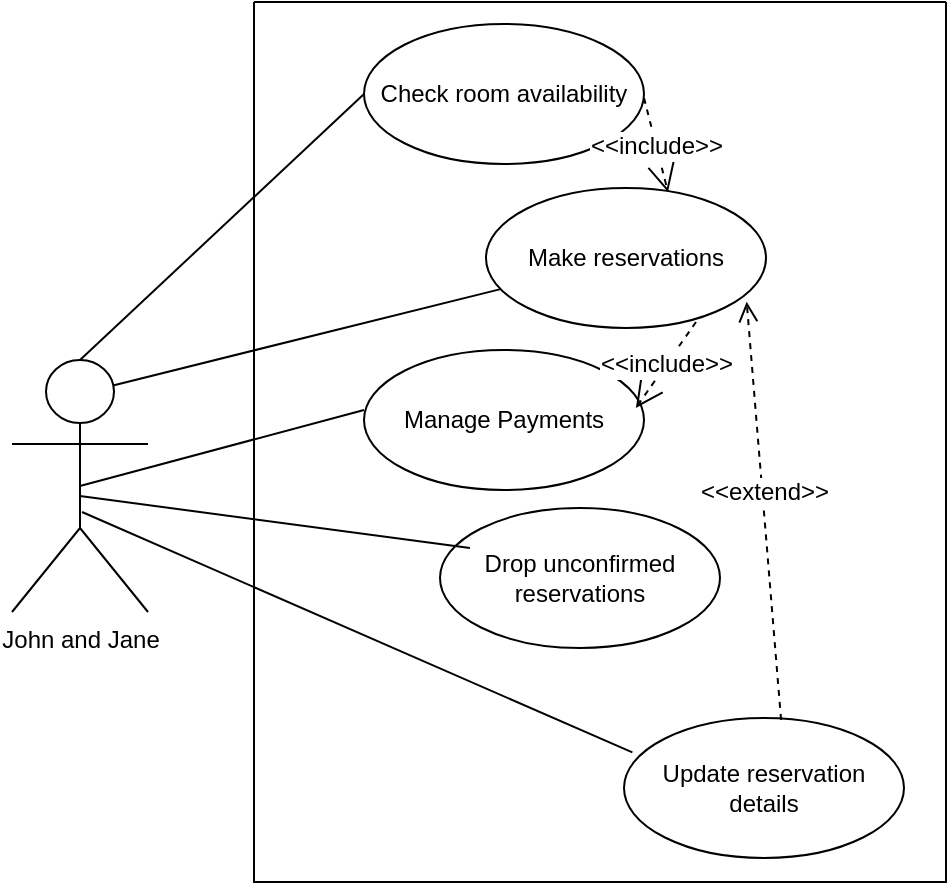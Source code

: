 <mxfile version="26.0.7">
  <diagram name="Page-1" id="kYqLIcHNMrU1wzqXKv6H">
    <mxGraphModel dx="1272" dy="656" grid="0" gridSize="10" guides="1" tooltips="1" connect="1" arrows="1" fold="1" page="0" pageScale="1" pageWidth="850" pageHeight="1100" math="0" shadow="0">
      <root>
        <mxCell id="0" />
        <mxCell id="1" parent="0" />
        <mxCell id="VH4D4ILNZe0VZ_pKSqMK-8" value="John and Jane" style="shape=umlActor;verticalLabelPosition=bottom;verticalAlign=top;html=1;" vertex="1" parent="1">
          <mxGeometry x="-494" y="535" width="68" height="126" as="geometry" />
        </mxCell>
        <mxCell id="VH4D4ILNZe0VZ_pKSqMK-9" value="Check room availability" style="ellipse;whiteSpace=wrap;html=1;" vertex="1" parent="1">
          <mxGeometry x="-318" y="367" width="140" height="70" as="geometry" />
        </mxCell>
        <mxCell id="VH4D4ILNZe0VZ_pKSqMK-11" value="Manage Payments" style="ellipse;whiteSpace=wrap;html=1;" vertex="1" parent="1">
          <mxGeometry x="-318" y="530" width="140" height="70" as="geometry" />
        </mxCell>
        <mxCell id="VH4D4ILNZe0VZ_pKSqMK-19" value="" style="swimlane;startSize=0;" vertex="1" parent="1">
          <mxGeometry x="-373" y="356" width="346" height="440" as="geometry" />
        </mxCell>
        <mxCell id="VH4D4ILNZe0VZ_pKSqMK-13" value="Update reservation details" style="ellipse;whiteSpace=wrap;html=1;" vertex="1" parent="VH4D4ILNZe0VZ_pKSqMK-19">
          <mxGeometry x="185" y="358" width="140" height="70" as="geometry" />
        </mxCell>
        <mxCell id="VH4D4ILNZe0VZ_pKSqMK-12" value="Drop unconfirmed reservations" style="ellipse;whiteSpace=wrap;html=1;" vertex="1" parent="VH4D4ILNZe0VZ_pKSqMK-19">
          <mxGeometry x="93" y="253" width="140" height="70" as="geometry" />
        </mxCell>
        <mxCell id="VH4D4ILNZe0VZ_pKSqMK-10" value="Make reservations" style="ellipse;whiteSpace=wrap;html=1;" vertex="1" parent="VH4D4ILNZe0VZ_pKSqMK-19">
          <mxGeometry x="116" y="93" width="140" height="70" as="geometry" />
        </mxCell>
        <mxCell id="VH4D4ILNZe0VZ_pKSqMK-26" value="&amp;lt;&amp;lt;extend&amp;gt;&amp;gt;" style="html=1;verticalAlign=bottom;endArrow=open;dashed=1;endSize=8;curved=0;rounded=0;fontSize=12;exitX=0.561;exitY=0.013;exitDx=0;exitDy=0;exitPerimeter=0;entryX=0.931;entryY=0.813;entryDx=0;entryDy=0;entryPerimeter=0;" edge="1" parent="VH4D4ILNZe0VZ_pKSqMK-19" source="VH4D4ILNZe0VZ_pKSqMK-13" target="VH4D4ILNZe0VZ_pKSqMK-10">
          <mxGeometry relative="1" as="geometry">
            <mxPoint x="317" y="296" as="sourcePoint" />
            <mxPoint x="237" y="296" as="targetPoint" />
          </mxGeometry>
        </mxCell>
        <mxCell id="VH4D4ILNZe0VZ_pKSqMK-20" value="" style="endArrow=none;html=1;rounded=0;fontSize=12;startSize=8;endSize=8;curved=1;entryX=0;entryY=0.5;entryDx=0;entryDy=0;exitX=0.5;exitY=0;exitDx=0;exitDy=0;exitPerimeter=0;" edge="1" parent="1" source="VH4D4ILNZe0VZ_pKSqMK-8" target="VH4D4ILNZe0VZ_pKSqMK-9">
          <mxGeometry width="50" height="50" relative="1" as="geometry">
            <mxPoint x="-416" y="539" as="sourcePoint" />
            <mxPoint x="-366" y="489" as="targetPoint" />
          </mxGeometry>
        </mxCell>
        <mxCell id="VH4D4ILNZe0VZ_pKSqMK-21" value="" style="endArrow=none;html=1;rounded=0;fontSize=12;startSize=8;endSize=8;curved=1;exitX=0.75;exitY=0.1;exitDx=0;exitDy=0;exitPerimeter=0;" edge="1" parent="1" source="VH4D4ILNZe0VZ_pKSqMK-8" target="VH4D4ILNZe0VZ_pKSqMK-10">
          <mxGeometry width="50" height="50" relative="1" as="geometry">
            <mxPoint x="-415" y="545" as="sourcePoint" />
            <mxPoint x="-365" y="495" as="targetPoint" />
          </mxGeometry>
        </mxCell>
        <mxCell id="VH4D4ILNZe0VZ_pKSqMK-24" value="" style="endArrow=none;html=1;rounded=0;fontSize=12;startSize=8;endSize=8;curved=1;entryX=0.03;entryY=0.246;entryDx=0;entryDy=0;entryPerimeter=0;exitX=0.463;exitY=0.575;exitDx=0;exitDy=0;exitPerimeter=0;" edge="1" parent="1" target="VH4D4ILNZe0VZ_pKSqMK-13">
          <mxGeometry width="50" height="50" relative="1" as="geometry">
            <mxPoint x="-458.996" y="611" as="sourcePoint" />
            <mxPoint x="-182.8" y="746.39" as="targetPoint" />
          </mxGeometry>
        </mxCell>
        <mxCell id="VH4D4ILNZe0VZ_pKSqMK-22" value="" style="endArrow=none;html=1;rounded=0;fontSize=12;startSize=8;endSize=8;curved=1;exitX=0.5;exitY=0.5;exitDx=0;exitDy=0;exitPerimeter=0;" edge="1" parent="1" source="VH4D4ILNZe0VZ_pKSqMK-8">
          <mxGeometry width="50" height="50" relative="1" as="geometry">
            <mxPoint x="-422" y="560.07" as="sourcePoint" />
            <mxPoint x="-318" y="560" as="targetPoint" />
          </mxGeometry>
        </mxCell>
        <mxCell id="VH4D4ILNZe0VZ_pKSqMK-25" value="&amp;lt;&amp;lt;include&amp;gt;&amp;gt;" style="endArrow=open;endSize=12;dashed=1;html=1;rounded=0;fontSize=12;curved=1;entryX=0.65;entryY=0.029;entryDx=0;entryDy=0;entryPerimeter=0;" edge="1" parent="1" target="VH4D4ILNZe0VZ_pKSqMK-10">
          <mxGeometry width="160" relative="1" as="geometry">
            <mxPoint x="-178" y="404" as="sourcePoint" />
            <mxPoint x="-18" y="404" as="targetPoint" />
          </mxGeometry>
        </mxCell>
        <mxCell id="VH4D4ILNZe0VZ_pKSqMK-23" value="" style="endArrow=none;html=1;rounded=0;fontSize=12;startSize=8;endSize=8;curved=1;entryX=0.107;entryY=0.286;entryDx=0;entryDy=0;entryPerimeter=0;exitX=0.5;exitY=0.5;exitDx=0;exitDy=0;exitPerimeter=0;" edge="1" parent="1" target="VH4D4ILNZe0VZ_pKSqMK-12">
          <mxGeometry width="50" height="50" relative="1" as="geometry">
            <mxPoint x="-460.0" y="603" as="sourcePoint" />
            <mxPoint x="-278.32" y="638.85" as="targetPoint" />
          </mxGeometry>
        </mxCell>
        <mxCell id="VH4D4ILNZe0VZ_pKSqMK-27" value="&amp;lt;&amp;lt;include&amp;gt;&amp;gt;" style="endArrow=open;endSize=12;dashed=1;html=1;rounded=0;fontSize=12;curved=1;entryX=0.971;entryY=0.414;entryDx=0;entryDy=0;entryPerimeter=0;exitX=0.75;exitY=0.957;exitDx=0;exitDy=0;exitPerimeter=0;" edge="1" parent="1" source="VH4D4ILNZe0VZ_pKSqMK-10" target="VH4D4ILNZe0VZ_pKSqMK-11">
          <mxGeometry width="160" relative="1" as="geometry">
            <mxPoint x="-190" y="529" as="sourcePoint" />
            <mxPoint x="-30" y="529" as="targetPoint" />
          </mxGeometry>
        </mxCell>
      </root>
    </mxGraphModel>
  </diagram>
</mxfile>
